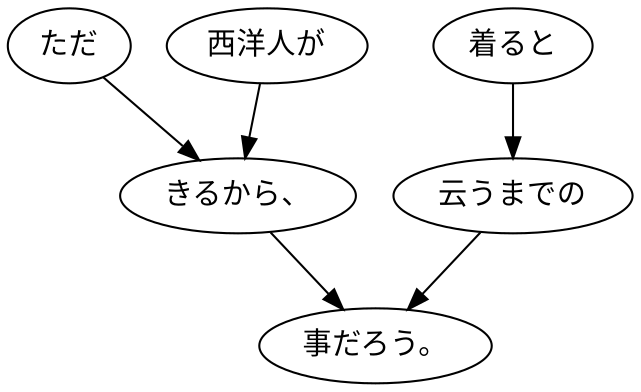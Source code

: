 digraph graph4295 {
	node0 [label="ただ"];
	node1 [label="西洋人が"];
	node2 [label="きるから、"];
	node3 [label="着ると"];
	node4 [label="云うまでの"];
	node5 [label="事だろう。"];
	node0 -> node2;
	node1 -> node2;
	node2 -> node5;
	node3 -> node4;
	node4 -> node5;
}
